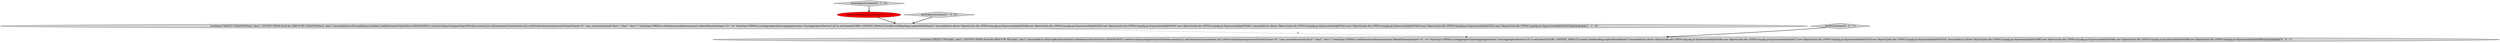 digraph {
4 [style = filled, label = "testQuery(\"SELECT NVL(dim2, dim1), COUNT(*) FROM druid.foo GROUP BY NVL(dim2, dim1)\",ImmutableList.of(GroupByQuery.builder().setDataSource(CalciteTests.DATASOURCE1).setInterval(querySegmentSpec(Filtration.eternity())).setGranularity(Granularities.ALL).setVirtualColumns(expressionVirtualColumn(\"v0\",\"case_searched(notnull(\"dim2\"),\"dim2\",\"dim1\")\",ValueType.STRING)).setDimensions(dimensions(new DefaultDimensionSpec(\"v0\",\"v0\",ValueType.STRING))).setAggregatorSpecs(aggregators(new CountAggregatorFactory(\"a0\"))).setContext(QUERY_CONTEXT_DEFAULT).build()),NullHandling.replaceWithDefault()? ImmutableList.of(new Object((((edu.fdu.CPPDG.tinypdg.pe.ExpressionInfo@933d6e,new Object((((edu.fdu.CPPDG.tinypdg.pe.ExpressionInfo@933d73,new Object((((edu.fdu.CPPDG.tinypdg.pe.ExpressionInfo@933d78,new Object((((edu.fdu.CPPDG.tinypdg.pe.ExpressionInfo@933d7d): ImmutableList.of(new Object((((edu.fdu.CPPDG.tinypdg.pe.ExpressionInfo@933d85,new Object((((edu.fdu.CPPDG.tinypdg.pe.ExpressionInfo@933d8a,new Object((((edu.fdu.CPPDG.tinypdg.pe.ExpressionInfo@933d8f,new Object((((edu.fdu.CPPDG.tinypdg.pe.ExpressionInfo@933d94))@@@3@@@['0', '0', '1']", fillcolor = lightgray, shape = ellipse image = "AAA0AAABBB3BBB"];
2 [style = filled, label = "cannotVectorize()@@@3@@@['0', '1', '0']", fillcolor = red, shape = ellipse image = "AAA1AAABBB2BBB"];
1 [style = filled, label = "testQuery(\"SELECT COALESCE(dim2, dim1), COUNT(*) FROM druid.foo GROUP BY COALESCE(dim2, dim1)\",ImmutableList.of(GroupByQuery.builder().setDataSource(CalciteTests.DATASOURCE1).setInterval(querySegmentSpec(Filtration.eternity())).setGranularity(Granularities.ALL).setVirtualColumns(expressionVirtualColumn(\"v0\",\"case_searched(notnull(\"dim2\"),\"dim2\",\"dim1\")\",ValueType.STRING)).setDimensions(dimensions(new DefaultDimensionSpec(\"v0\",\"v0\",ValueType.STRING))).setAggregatorSpecs(aggregators(new CountAggregatorFactory(\"a0\"))).setContext(QUERY_CONTEXT_DEFAULT).build()),NullHandling.replaceWithDefault()? ImmutableList.of(new Object((((edu.fdu.CPPDG.tinypdg.pe.ExpressionInfo@933cfd,new Object((((edu.fdu.CPPDG.tinypdg.pe.ExpressionInfo@933d02,new Object((((edu.fdu.CPPDG.tinypdg.pe.ExpressionInfo@933d07,new Object((((edu.fdu.CPPDG.tinypdg.pe.ExpressionInfo@933d0c): ImmutableList.of(new Object((((edu.fdu.CPPDG.tinypdg.pe.ExpressionInfo@933d14,new Object((((edu.fdu.CPPDG.tinypdg.pe.ExpressionInfo@933d19,new Object((((edu.fdu.CPPDG.tinypdg.pe.ExpressionInfo@933d1e,new Object((((edu.fdu.CPPDG.tinypdg.pe.ExpressionInfo@933d23))@@@4@@@['1', '1', '0']", fillcolor = lightgray, shape = ellipse image = "AAA0AAABBB1BBB"];
3 [style = filled, label = "testCoalesceColumns['0', '1', '0']", fillcolor = lightgray, shape = diamond image = "AAA0AAABBB2BBB"];
5 [style = filled, label = "testNvlColumns['0', '0', '1']", fillcolor = lightgray, shape = diamond image = "AAA0AAABBB3BBB"];
0 [style = filled, label = "testCoalesceColumns['1', '0', '0']", fillcolor = lightgray, shape = diamond image = "AAA0AAABBB1BBB"];
1->4 [style = dashed, label="0"];
3->2 [style = bold, label=""];
0->1 [style = bold, label=""];
2->1 [style = bold, label=""];
5->4 [style = bold, label=""];
}
